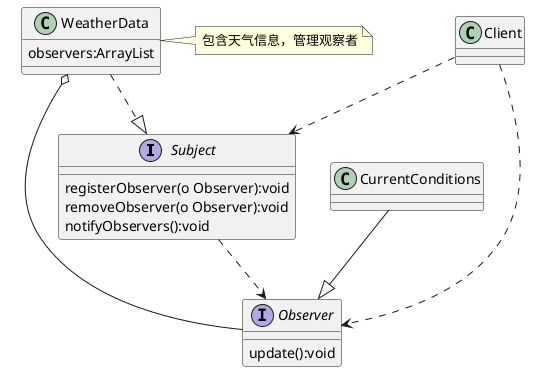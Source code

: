 @startuml
interface Subject{
    registerObserver(o Observer):void
    removeObserver(o Observer):void
    notifyObservers():void
}
class WeatherData{
    observers:ArrayList
}
note right:包含天气信息，管理观察者

WeatherData ..|> Subject

Subject ..> Observer
interface Observer{
    update():void
}

Observer --o WeatherData

class CurrentConditions
CurrentConditions --|> Observer

class Client
Client ..> Subject
Client ..> Observer
@enduml